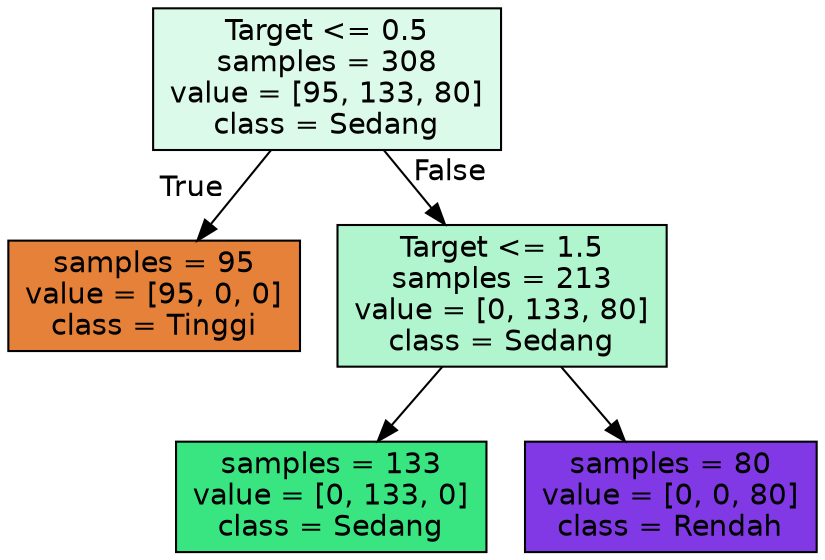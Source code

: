 digraph Tree {
node [shape=box, style="filled", color="black", fontname="helvetica"] ;
edge [fontname="helvetica"] ;
0 [label="Target <= 0.5\nsamples = 308\nvalue = [95, 133, 80]\nclass = Sedang", fillcolor="#dcfae9"] ;
1 [label="samples = 95\nvalue = [95, 0, 0]\nclass = Tinggi", fillcolor="#e58139"] ;
0 -> 1 [labeldistance=2.5, labelangle=45, headlabel="True"] ;
2 [label="Target <= 1.5\nsamples = 213\nvalue = [0, 133, 80]\nclass = Sedang", fillcolor="#b0f5cd"] ;
0 -> 2 [labeldistance=2.5, labelangle=-45, headlabel="False"] ;
3 [label="samples = 133\nvalue = [0, 133, 0]\nclass = Sedang", fillcolor="#39e581"] ;
2 -> 3 ;
4 [label="samples = 80\nvalue = [0, 0, 80]\nclass = Rendah", fillcolor="#8139e5"] ;
2 -> 4 ;
}